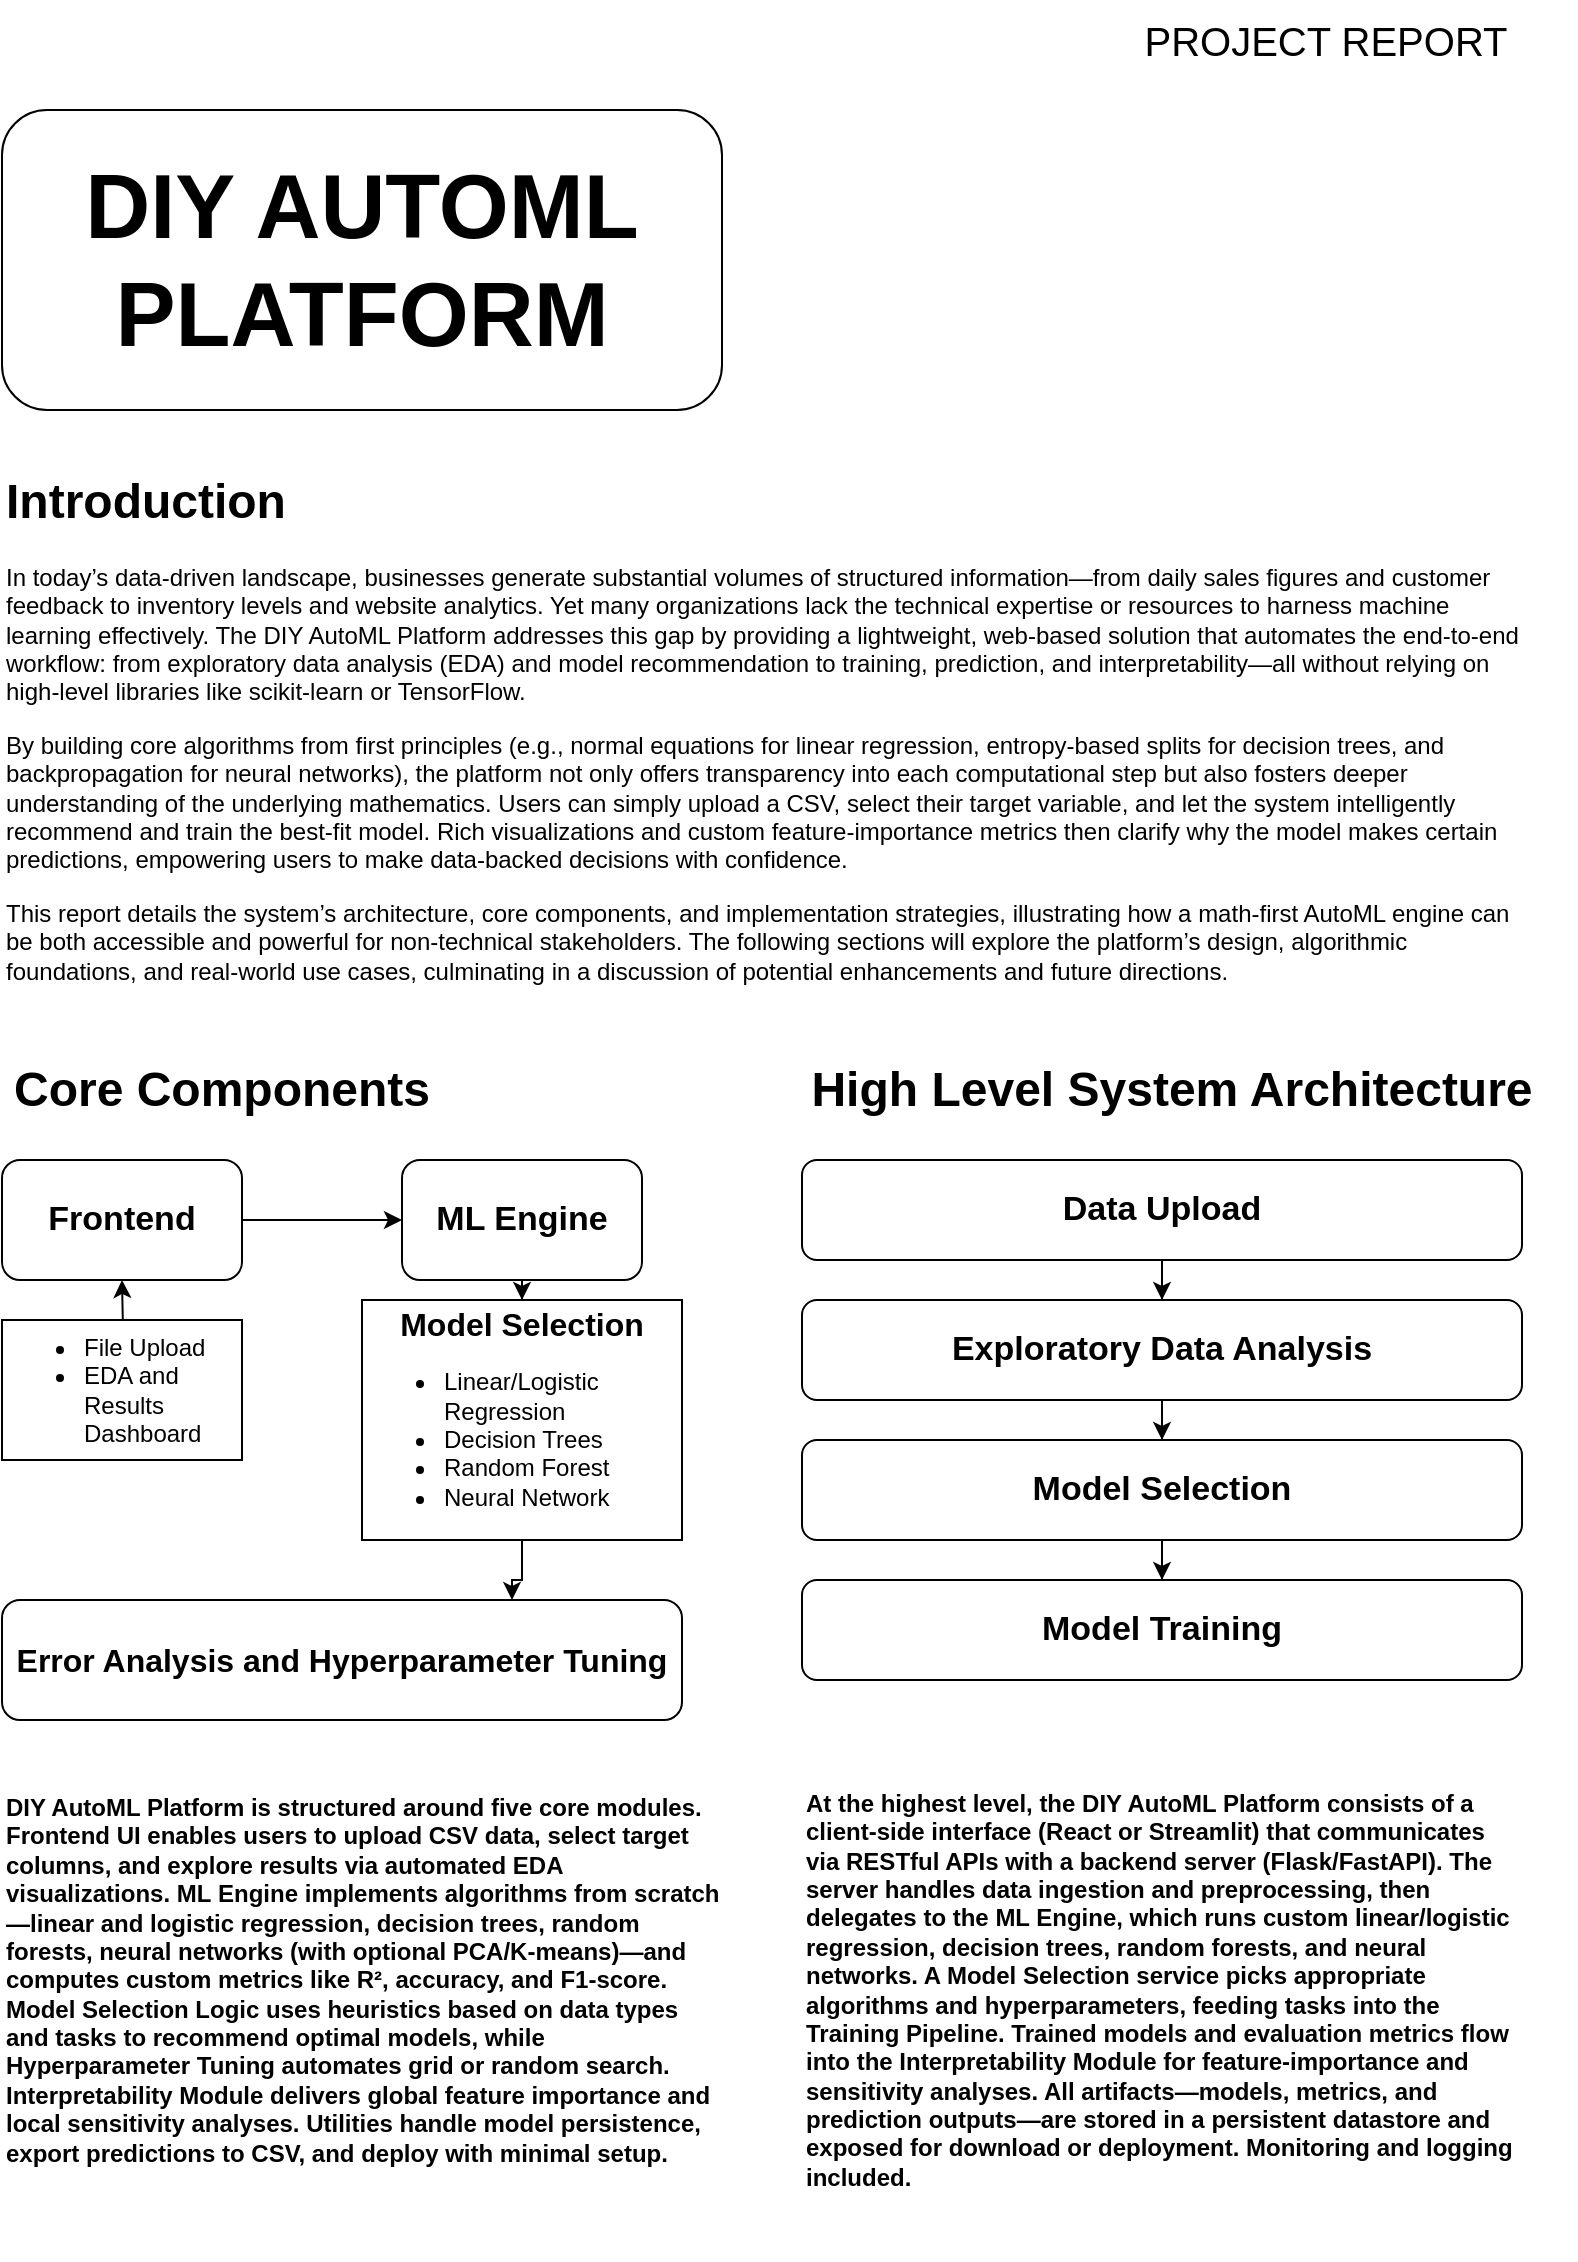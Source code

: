 <mxfile version="26.2.13">
  <diagram name="Page-1" id="kHwdLyBV5pop8FvYFpwH">
    <mxGraphModel dx="1298" dy="712" grid="1" gridSize="10" guides="1" tooltips="1" connect="1" arrows="1" fold="1" page="1" pageScale="1" pageWidth="827" pageHeight="1169" math="0" shadow="0">
      <root>
        <mxCell id="0" />
        <mxCell id="1" parent="0" />
        <mxCell id="PVdDav53qMYlW7E-gHQP-3" value="" style="rounded=1;whiteSpace=wrap;html=1;" vertex="1" parent="1">
          <mxGeometry x="40" y="65" width="360" height="150" as="geometry" />
        </mxCell>
        <mxCell id="PVdDav53qMYlW7E-gHQP-4" value="&lt;font style=&quot;font-size: 45px;&quot;&gt;&lt;b&gt;DIY AUTOML&lt;/b&gt;&lt;/font&gt;&lt;div&gt;&lt;font style=&quot;font-size: 45px;&quot;&gt;&lt;b&gt;PLATFORM&lt;/b&gt;&lt;/font&gt;&lt;/div&gt;" style="text;html=1;align=center;verticalAlign=middle;whiteSpace=wrap;rounded=0;" vertex="1" parent="1">
          <mxGeometry x="45" y="50" width="350" height="180" as="geometry" />
        </mxCell>
        <mxCell id="PVdDav53qMYlW7E-gHQP-6" value="&lt;font style=&quot;font-size: 20px;&quot;&gt;PROJECT REPORT&lt;/font&gt;" style="text;html=1;align=center;verticalAlign=middle;whiteSpace=wrap;rounded=0;" vertex="1" parent="1">
          <mxGeometry x="577" y="10" width="250" height="40" as="geometry" />
        </mxCell>
        <mxCell id="PVdDav53qMYlW7E-gHQP-7" value="&lt;h1 style=&quot;margin-top: 0px;&quot;&gt;Introduction&lt;/h1&gt;&lt;div&gt;&lt;p class=&quot;&quot; data-end=&quot;635&quot; data-start=&quot;23&quot;&gt;In today’s data-driven landscape, businesses generate substantial volumes of structured information—from daily sales figures and customer feedback to inventory levels and website analytics. Yet many organizations lack the technical expertise or resources to harness machine learning effectively. The DIY AutoML Platform addresses this gap by providing a lightweight, web‑based solution that automates the end‑to‑end workflow: from exploratory data analysis (EDA) and model recommendation to training, prediction, and interpretability—all without relying on high‑level libraries like scikit‑learn or TensorFlow.&lt;/p&gt;&lt;p class=&quot;&quot; data-end=&quot;1268&quot; data-start=&quot;637&quot;&gt;By building core algorithms from first principles (e.g., normal equations for linear regression, entropy‑based splits for decision trees, and backpropagation for neural networks), the platform not only offers transparency into each computational step but also fosters deeper understanding of the underlying mathematics. Users can simply upload a CSV, select their target variable, and let the system intelligently recommend and train the best‑fit model. Rich visualizations and custom feature‑importance metrics then clarify why the model makes certain predictions, empowering users to make data‑backed decisions with confidence.&lt;/p&gt;&lt;p class=&quot;&quot; data-end=&quot;1663&quot; data-start=&quot;1270&quot;&gt;This report details the system’s architecture, core components, and implementation strategies, illustrating how a math‑first AutoML engine can be both accessible and powerful for non‑technical stakeholders. The following sections will explore the platform’s design, algorithmic foundations, and real‑world use cases, culminating in a discussion of potential enhancements and future directions.&lt;/p&gt;&lt;/div&gt;" style="text;html=1;whiteSpace=wrap;overflow=hidden;rounded=0;" vertex="1" parent="1">
          <mxGeometry x="40" y="240" width="760" height="280" as="geometry" />
        </mxCell>
        <mxCell id="PVdDav53qMYlW7E-gHQP-8" value="&lt;font style=&quot;font-size: 24px;&quot;&gt;&lt;b&gt;Core Components&lt;/b&gt;&lt;/font&gt;" style="text;html=1;align=center;verticalAlign=middle;whiteSpace=wrap;rounded=0;" vertex="1" parent="1">
          <mxGeometry x="40" y="520" width="220" height="70" as="geometry" />
        </mxCell>
        <mxCell id="PVdDav53qMYlW7E-gHQP-11" style="edgeStyle=orthogonalEdgeStyle;rounded=0;orthogonalLoop=1;jettySize=auto;html=1;entryX=0;entryY=0.5;entryDx=0;entryDy=0;" edge="1" parent="1" source="PVdDav53qMYlW7E-gHQP-9" target="PVdDav53qMYlW7E-gHQP-10">
          <mxGeometry relative="1" as="geometry">
            <mxPoint x="230" y="620" as="targetPoint" />
          </mxGeometry>
        </mxCell>
        <mxCell id="PVdDav53qMYlW7E-gHQP-9" value="&lt;font style=&quot;font-size: 17px;&quot;&gt;&lt;b&gt;Frontend&lt;/b&gt;&lt;/font&gt;" style="rounded=1;whiteSpace=wrap;html=1;" vertex="1" parent="1">
          <mxGeometry x="40" y="590" width="120" height="60" as="geometry" />
        </mxCell>
        <mxCell id="PVdDav53qMYlW7E-gHQP-16" style="edgeStyle=orthogonalEdgeStyle;rounded=0;orthogonalLoop=1;jettySize=auto;html=1;entryX=0.5;entryY=0;entryDx=0;entryDy=0;" edge="1" parent="1" source="PVdDav53qMYlW7E-gHQP-10" target="PVdDav53qMYlW7E-gHQP-15">
          <mxGeometry relative="1" as="geometry">
            <mxPoint x="300" y="680" as="targetPoint" />
            <Array as="points" />
          </mxGeometry>
        </mxCell>
        <mxCell id="PVdDav53qMYlW7E-gHQP-10" value="&lt;font style=&quot;font-size: 17px;&quot;&gt;&lt;b&gt;ML Engine&lt;/b&gt;&lt;/font&gt;" style="rounded=1;whiteSpace=wrap;html=1;" vertex="1" parent="1">
          <mxGeometry x="240" y="590" width="120" height="60" as="geometry" />
        </mxCell>
        <mxCell id="PVdDav53qMYlW7E-gHQP-14" style="edgeStyle=orthogonalEdgeStyle;rounded=0;orthogonalLoop=1;jettySize=auto;html=1;entryX=0.5;entryY=1;entryDx=0;entryDy=0;" edge="1" parent="1" target="PVdDav53qMYlW7E-gHQP-9">
          <mxGeometry relative="1" as="geometry">
            <mxPoint x="100" y="700" as="sourcePoint" />
          </mxGeometry>
        </mxCell>
        <mxCell id="PVdDav53qMYlW7E-gHQP-32" style="edgeStyle=orthogonalEdgeStyle;rounded=0;orthogonalLoop=1;jettySize=auto;html=1;entryX=0.75;entryY=0;entryDx=0;entryDy=0;" edge="1" parent="1" source="PVdDav53qMYlW7E-gHQP-15" target="PVdDav53qMYlW7E-gHQP-31">
          <mxGeometry relative="1" as="geometry" />
        </mxCell>
        <mxCell id="PVdDav53qMYlW7E-gHQP-15" value="&lt;div&gt;&lt;b&gt;&lt;font style=&quot;font-size: 16px;&quot;&gt;Model Selection&lt;/font&gt;&lt;/b&gt;&lt;/div&gt;&lt;div&gt;&lt;ul&gt;&lt;li style=&quot;text-align: left;&quot;&gt;Linear/Logistic Regression&lt;/li&gt;&lt;li style=&quot;text-align: left;&quot;&gt;Decision Trees&lt;/li&gt;&lt;li style=&quot;text-align: left;&quot;&gt;Random Forest&lt;/li&gt;&lt;li style=&quot;text-align: left;&quot;&gt;Neural Network&lt;/li&gt;&lt;/ul&gt;&lt;/div&gt;" style="rounded=0;whiteSpace=wrap;html=1;" vertex="1" parent="1">
          <mxGeometry x="220" y="660" width="160" height="120" as="geometry" />
        </mxCell>
        <mxCell id="PVdDav53qMYlW7E-gHQP-17" value="&lt;font style=&quot;font-size: 24px;&quot;&gt;&lt;b&gt;High Level System Architecture&lt;/b&gt;&lt;/font&gt;" style="text;html=1;align=center;verticalAlign=middle;whiteSpace=wrap;rounded=0;" vertex="1" parent="1">
          <mxGeometry x="430" y="525" width="390" height="60" as="geometry" />
        </mxCell>
        <mxCell id="PVdDav53qMYlW7E-gHQP-22" style="edgeStyle=orthogonalEdgeStyle;rounded=0;orthogonalLoop=1;jettySize=auto;html=1;entryX=0.5;entryY=0;entryDx=0;entryDy=0;" edge="1" parent="1" source="PVdDav53qMYlW7E-gHQP-18" target="PVdDav53qMYlW7E-gHQP-19">
          <mxGeometry relative="1" as="geometry" />
        </mxCell>
        <mxCell id="PVdDav53qMYlW7E-gHQP-18" value="&lt;b&gt;&lt;font style=&quot;font-size: 17px;&quot;&gt;Data Upload&lt;/font&gt;&lt;/b&gt;" style="rounded=1;whiteSpace=wrap;html=1;" vertex="1" parent="1">
          <mxGeometry x="440" y="590" width="360" height="50" as="geometry" />
        </mxCell>
        <mxCell id="PVdDav53qMYlW7E-gHQP-23" style="edgeStyle=orthogonalEdgeStyle;rounded=0;orthogonalLoop=1;jettySize=auto;html=1;entryX=0.5;entryY=0;entryDx=0;entryDy=0;" edge="1" parent="1" source="PVdDav53qMYlW7E-gHQP-19" target="PVdDav53qMYlW7E-gHQP-20">
          <mxGeometry relative="1" as="geometry" />
        </mxCell>
        <mxCell id="PVdDav53qMYlW7E-gHQP-19" value="&lt;font style=&quot;font-size: 17px;&quot;&gt;&lt;b style=&quot;&quot;&gt;Exploratory Data Analysis&lt;/b&gt;&lt;/font&gt;" style="rounded=1;whiteSpace=wrap;html=1;" vertex="1" parent="1">
          <mxGeometry x="440" y="660" width="360" height="50" as="geometry" />
        </mxCell>
        <mxCell id="PVdDav53qMYlW7E-gHQP-24" style="edgeStyle=orthogonalEdgeStyle;rounded=0;orthogonalLoop=1;jettySize=auto;html=1;entryX=0.5;entryY=0;entryDx=0;entryDy=0;" edge="1" parent="1" source="PVdDav53qMYlW7E-gHQP-20" target="PVdDav53qMYlW7E-gHQP-21">
          <mxGeometry relative="1" as="geometry" />
        </mxCell>
        <mxCell id="PVdDav53qMYlW7E-gHQP-20" value="&lt;b&gt;&lt;font style=&quot;font-size: 17px;&quot;&gt;Model Selection&lt;/font&gt;&lt;/b&gt;" style="rounded=1;whiteSpace=wrap;html=1;" vertex="1" parent="1">
          <mxGeometry x="440" y="730" width="360" height="50" as="geometry" />
        </mxCell>
        <mxCell id="PVdDav53qMYlW7E-gHQP-21" value="&lt;font style=&quot;font-size: 17px;&quot;&gt;&lt;b&gt;Model Training&lt;/b&gt;&lt;/font&gt;" style="rounded=1;whiteSpace=wrap;html=1;" vertex="1" parent="1">
          <mxGeometry x="440" y="800" width="360" height="50" as="geometry" />
        </mxCell>
        <mxCell id="PVdDav53qMYlW7E-gHQP-25" value="&lt;font&gt;&lt;b style=&quot;&quot;&gt;DIY AutoML Platform is structured around five core modules. Frontend&amp;nbsp;UI enables users to upload CSV data, select target columns, and explore results via automated EDA visualizations. ML&amp;nbsp;Engine implements algorithms from scratch—linear and logistic regression, decision trees, random forests, neural networks (with optional PCA/K‑means)—and computes custom metrics like R², accuracy, and F1‑score. Model Selection Logic uses heuristics based on data types and tasks to recommend optimal models, while Hyperparameter Tuning automates grid or random search. Interpretability Module delivers global feature importance and local sensitivity analyses. Utilities handle model persistence, export predictions to CSV, and deploy with minimal setup.&lt;/b&gt;&lt;/font&gt;" style="text;html=1;align=left;verticalAlign=middle;whiteSpace=wrap;rounded=0;" vertex="1" parent="1">
          <mxGeometry x="40" y="860" width="360" height="280" as="geometry" />
        </mxCell>
        <mxCell id="PVdDav53qMYlW7E-gHQP-30" value="&lt;ul style=&quot;text-align: left;&quot;&gt;&lt;li&gt;File Upload&lt;/li&gt;&lt;li&gt;EDA and Results Dashboard&lt;/li&gt;&lt;/ul&gt;" style="rounded=0;whiteSpace=wrap;html=1;" vertex="1" parent="1">
          <mxGeometry x="40" y="670" width="120" height="70" as="geometry" />
        </mxCell>
        <mxCell id="PVdDav53qMYlW7E-gHQP-31" value="&lt;b&gt;&lt;font style=&quot;font-size: 16px;&quot;&gt;Error Analysis and Hyperparameter Tuning&lt;/font&gt;&lt;/b&gt;" style="rounded=1;whiteSpace=wrap;html=1;" vertex="1" parent="1">
          <mxGeometry x="40" y="810" width="340" height="60" as="geometry" />
        </mxCell>
        <mxCell id="PVdDav53qMYlW7E-gHQP-33" value="&lt;b&gt;At the highest level, the DIY AutoML Platform consists of a client‑side interface (React or Streamlit) that communicates via RESTful APIs with a backend server (Flask/FastAPI). The server handles data ingestion and preprocessing, then delegates to the ML Engine, which runs custom linear/logistic regression, decision trees, random forests, and neural networks. A Model Selection service picks appropriate algorithms and hyperparameters, feeding tasks into the Training Pipeline. Trained models and evaluation metrics flow into the Interpretability Module for feature‑importance and sensitivity analyses. All artifacts—models, metrics, and prediction outputs—are stored in a persistent datastore and exposed for download or deployment. Monitoring and logging included.&lt;/b&gt;" style="text;html=1;align=left;verticalAlign=middle;whiteSpace=wrap;rounded=0;" vertex="1" parent="1">
          <mxGeometry x="440" y="870" width="360" height="270" as="geometry" />
        </mxCell>
      </root>
    </mxGraphModel>
  </diagram>
</mxfile>
